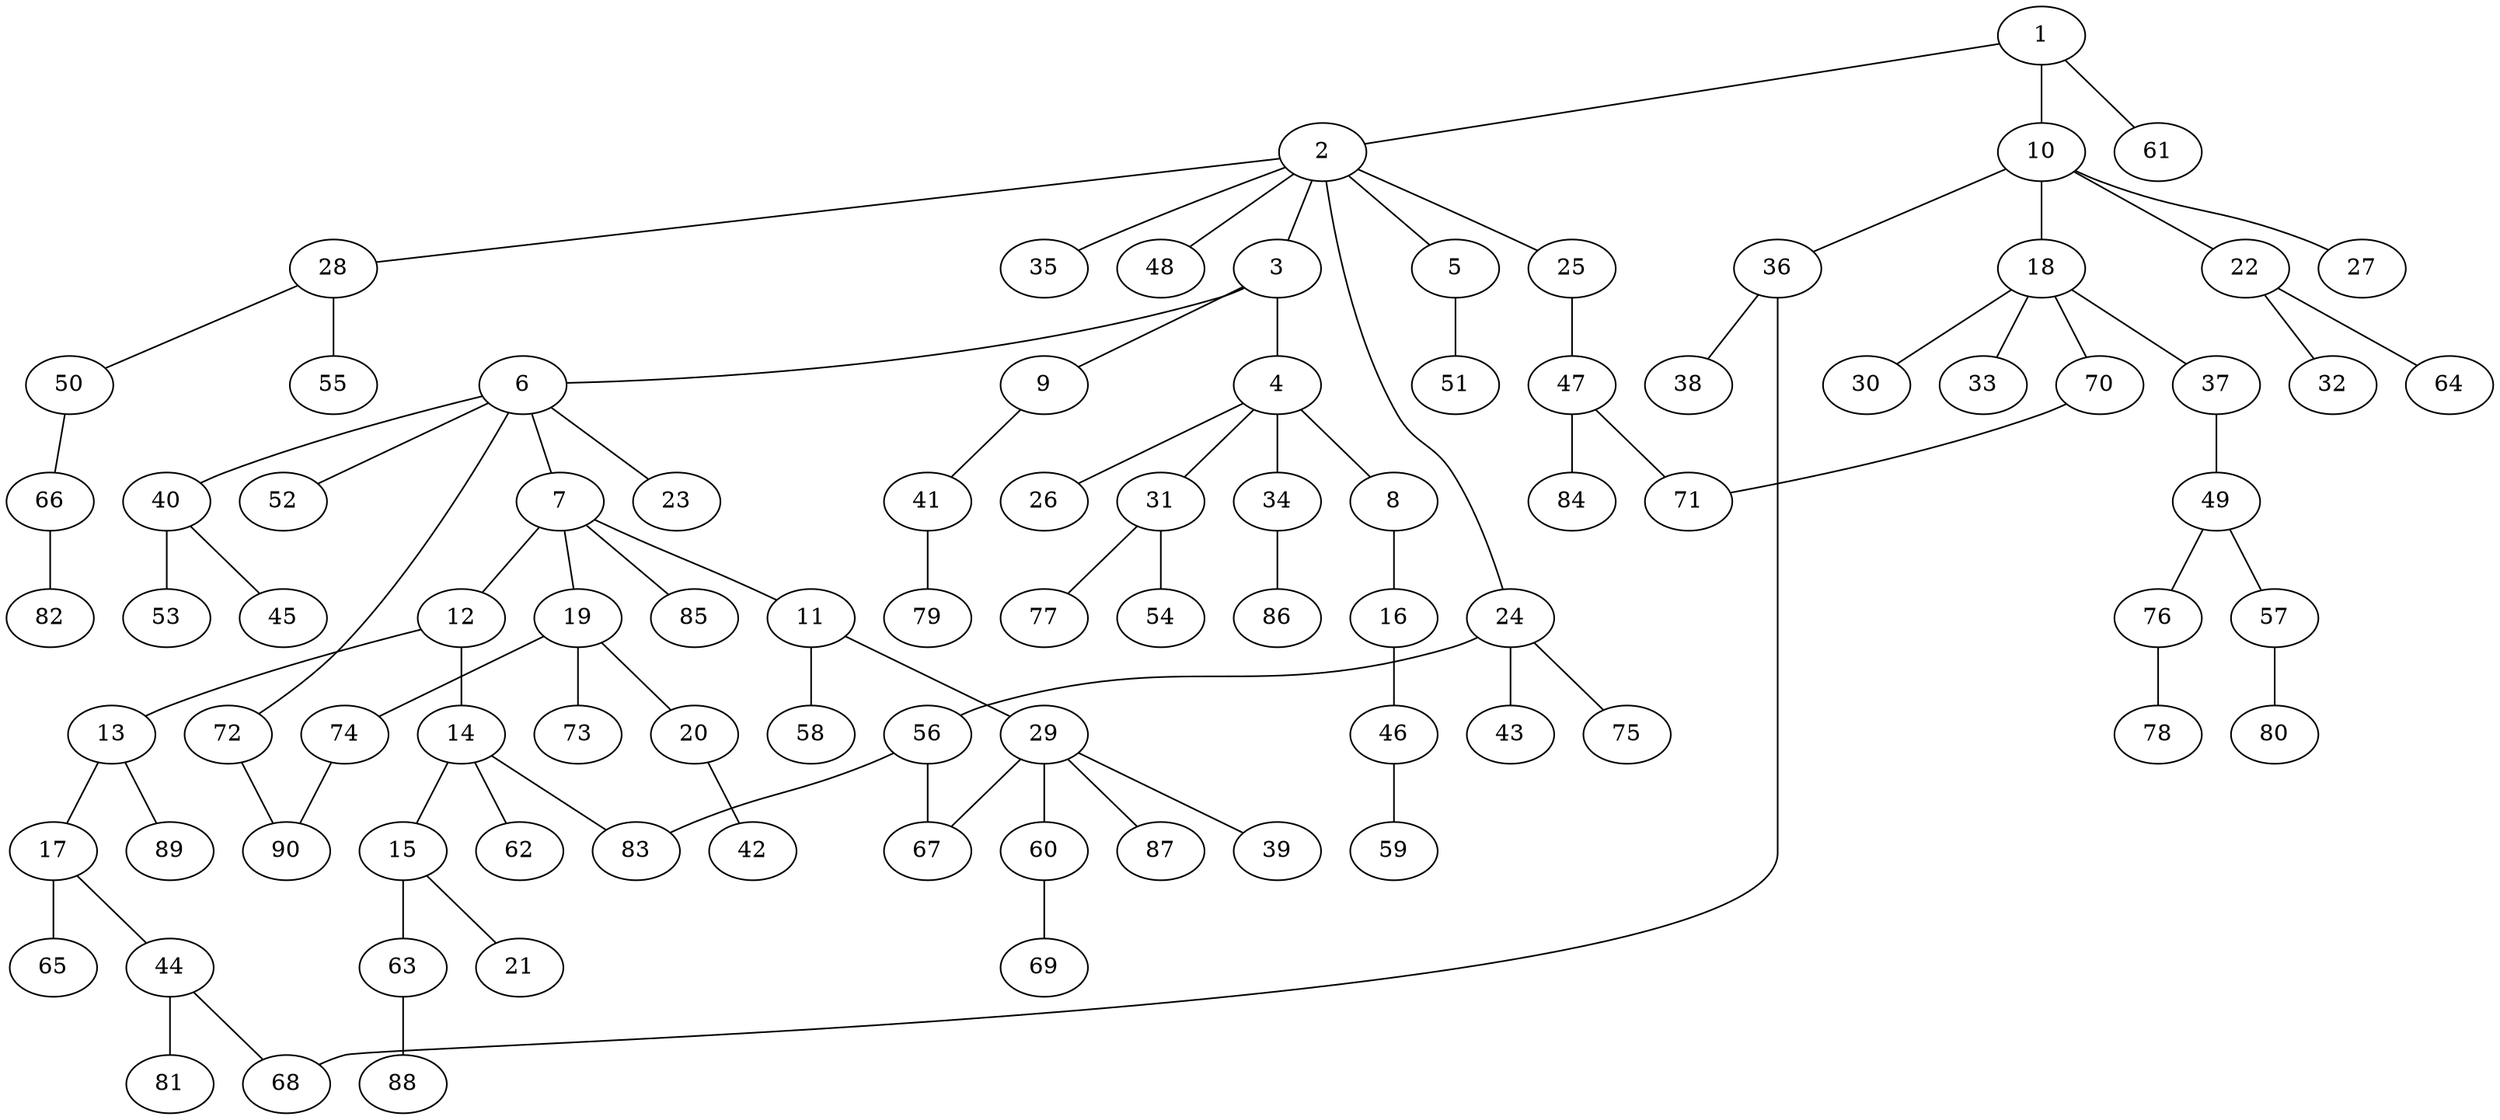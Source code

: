 graph graphname {1--2
1--10
1--61
2--3
2--5
2--24
2--25
2--28
2--35
2--48
3--4
3--6
3--9
4--8
4--26
4--31
4--34
5--51
6--7
6--23
6--40
6--52
6--72
7--11
7--12
7--19
7--85
8--16
9--41
10--18
10--22
10--27
10--36
11--29
11--58
12--13
12--14
13--17
13--89
14--15
14--62
14--83
15--21
15--63
16--46
17--44
17--65
18--30
18--33
18--37
18--70
19--20
19--73
19--74
20--42
22--32
22--64
24--43
24--56
24--75
25--47
28--50
28--55
29--39
29--60
29--67
29--87
31--54
31--77
34--86
36--38
36--68
37--49
40--45
40--53
41--79
44--68
44--81
46--59
47--71
47--84
49--57
49--76
50--66
56--67
56--83
57--80
60--69
63--88
66--82
70--71
72--90
74--90
76--78
}
